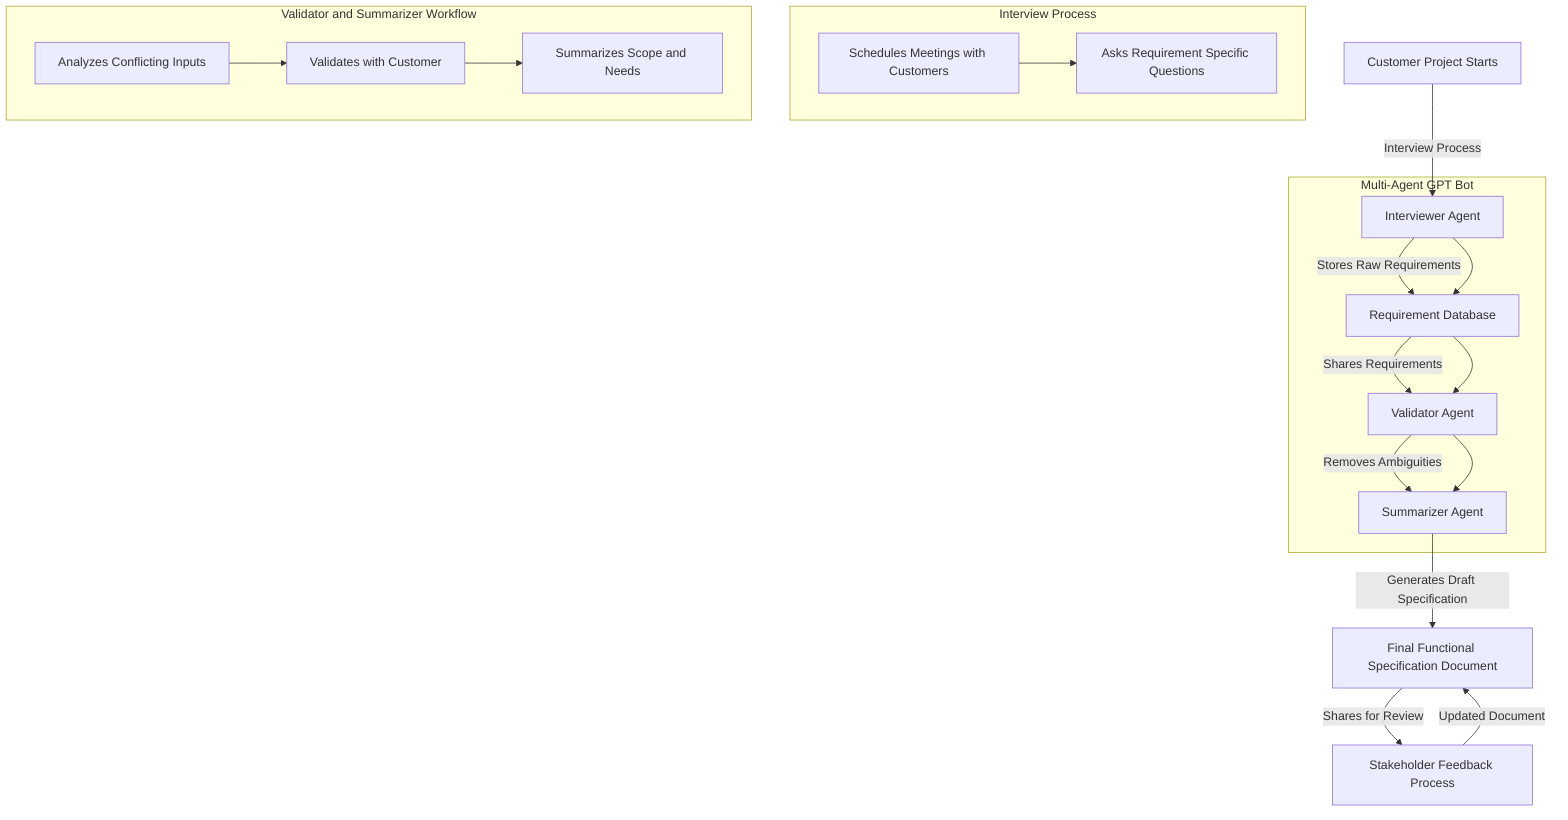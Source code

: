 graph TD
  A[Customer Project Starts] -->|Interview Process| B[Interviewer Agent]
  B -->|Stores Raw Requirements| C[Requirement Database]
  C -->|Shares Requirements| D[Validator Agent]
  D -->|Removes Ambiguities| E[Summarizer Agent]
  E -->|Generates Draft Specification| F[Final Functional Specification Document]
  F -->|Shares for Review| G[Stakeholder Feedback Process]
  G -->|Updated Document| F

%% Detailed Interactions:
subgraph Interview Process
  B1[Schedules Meetings with Customers] --> B2[Asks Requirement Specific Questions]
end

subgraph Validator and Summarizer Workflow
  D1[Analyzes Conflicting Inputs] --> D2[Validates with Customer]
  D2 --> E1[Summarizes Scope and Needs]
end

%% Overall System Architecture:
subgraph Multi-Agent GPT Bot
  B[Interviewer Agent] --> C[Requirement Database]
  C --> D[Validator Agent]
  D --> E[Summarizer Agent]
end